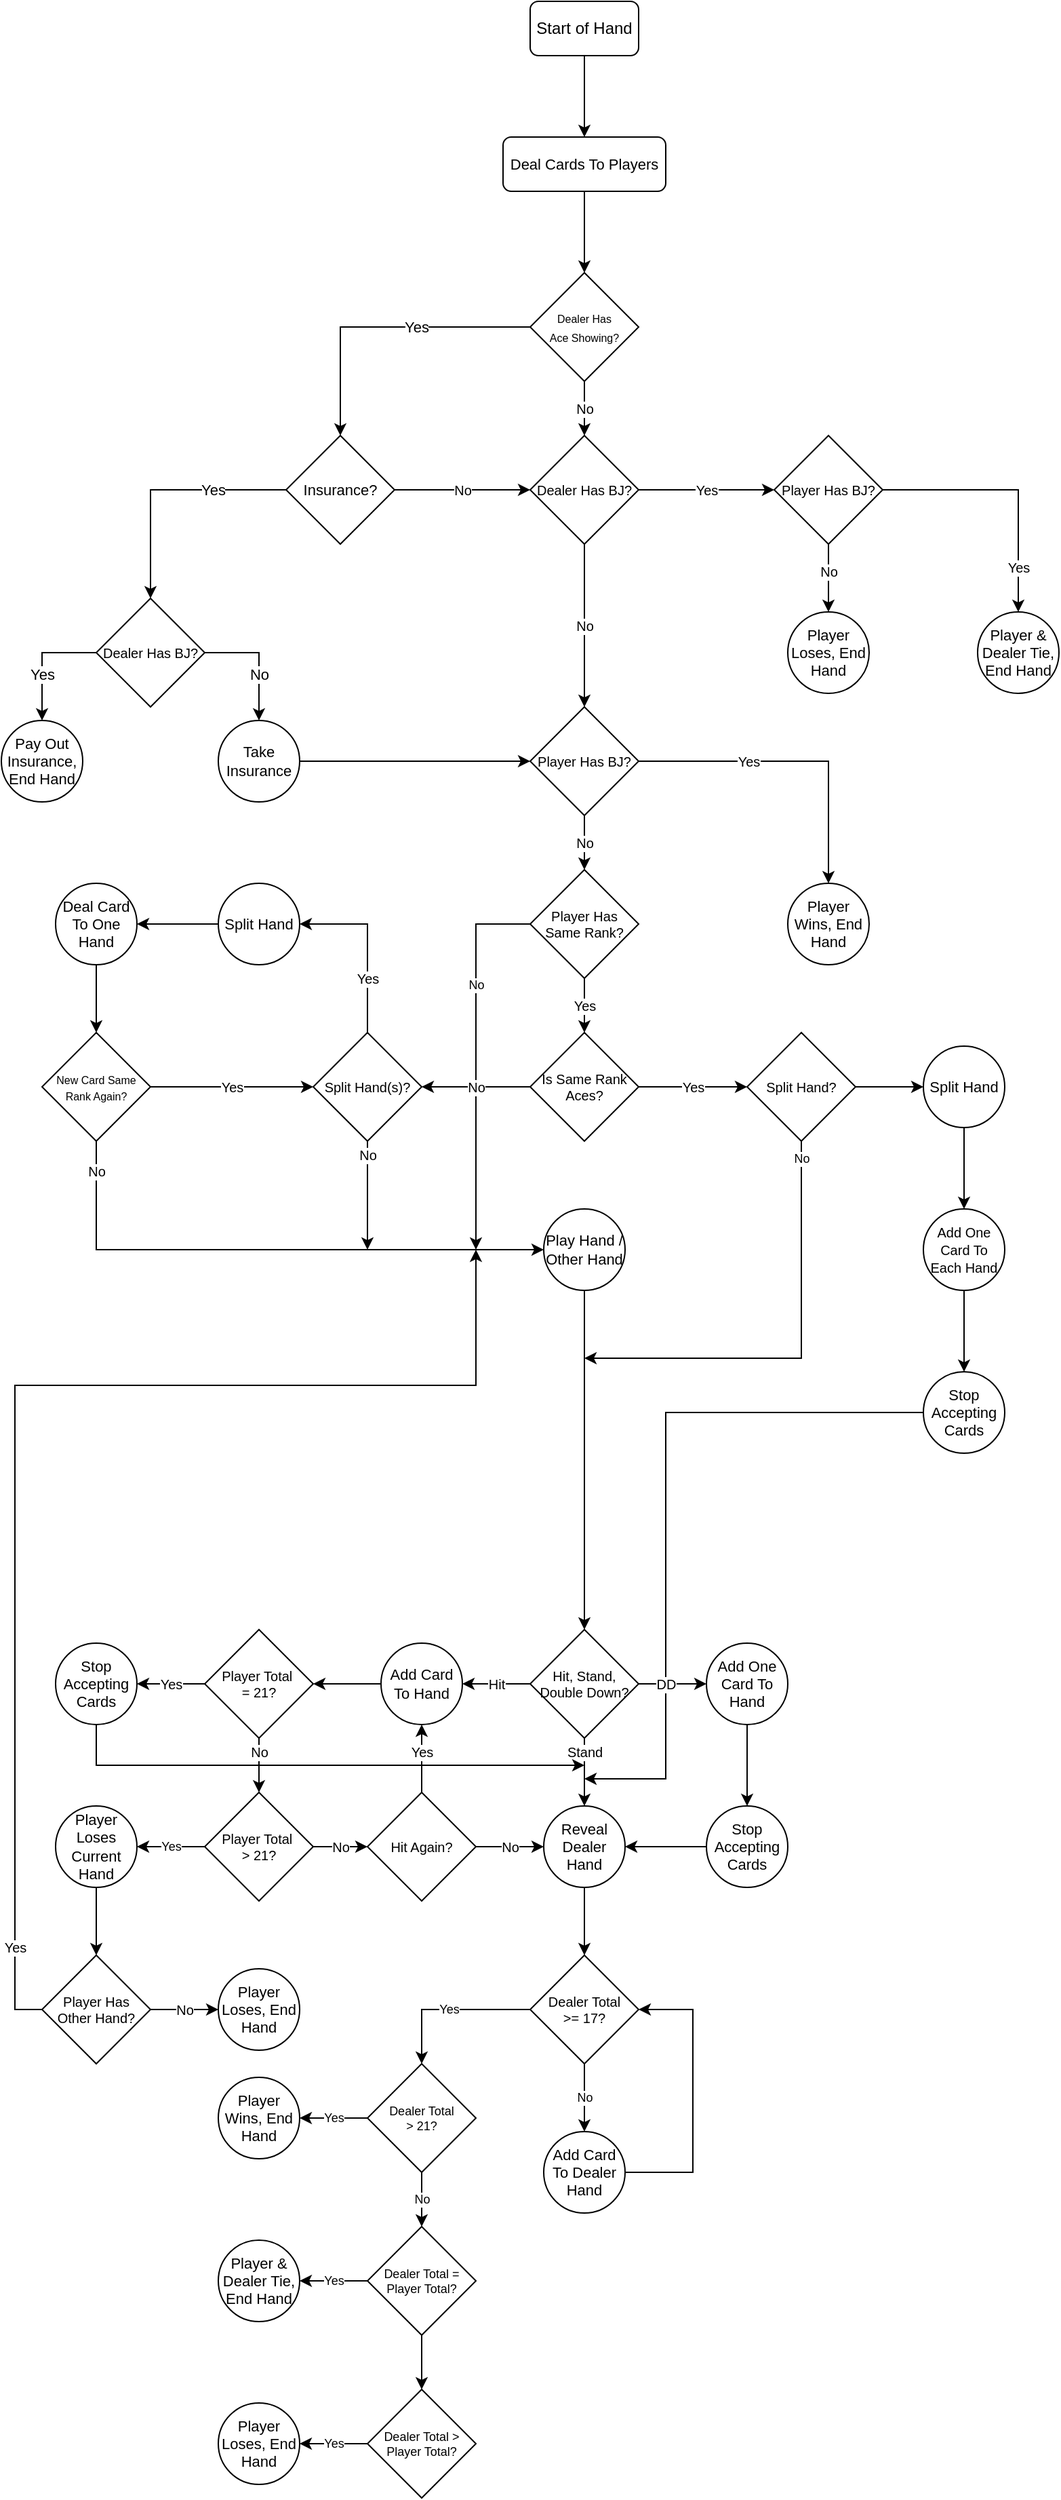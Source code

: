 <mxfile version="20.8.16" type="device" pages="2"><diagram id="C5RBs43oDa-KdzZeNtuy" name="Page-1"><mxGraphModel dx="1418" dy="820" grid="1" gridSize="10" guides="1" tooltips="1" connect="1" arrows="1" fold="1" page="1" pageScale="1" pageWidth="827" pageHeight="1169" background="#ffffff" math="0" shadow="0"><root><mxCell id="WIyWlLk6GJQsqaUBKTNV-0"/><mxCell id="WIyWlLk6GJQsqaUBKTNV-1" parent="WIyWlLk6GJQsqaUBKTNV-0"/><mxCell id="75KYOJ-ezpfNq3Z04r1s-0" style="edgeStyle=orthogonalEdgeStyle;rounded=0;orthogonalLoop=1;jettySize=auto;html=1;exitX=0.5;exitY=1;exitDx=0;exitDy=0;entryX=0.5;entryY=0;entryDx=0;entryDy=0;fontSize=9;" parent="WIyWlLk6GJQsqaUBKTNV-1" source="fXCsN8_xwyoktk_HoUlk-1" target="fXCsN8_xwyoktk_HoUlk-6" edge="1"><mxGeometry relative="1" as="geometry"/></mxCell><mxCell id="fXCsN8_xwyoktk_HoUlk-1" value="&lt;font style=&quot;font-size: 12px;&quot;&gt;Start of Hand&lt;/font&gt;" style="rounded=1;whiteSpace=wrap;html=1;fontSize=9;" parent="WIyWlLk6GJQsqaUBKTNV-1" vertex="1"><mxGeometry x="400" y="40" width="80" height="40" as="geometry"/></mxCell><mxCell id="fXCsN8_xwyoktk_HoUlk-114" style="edgeStyle=orthogonalEdgeStyle;rounded=0;orthogonalLoop=1;jettySize=auto;html=1;exitX=0.5;exitY=1;exitDx=0;exitDy=0;entryX=0.5;entryY=0;entryDx=0;entryDy=0;fontSize=10;" parent="WIyWlLk6GJQsqaUBKTNV-1" source="fXCsN8_xwyoktk_HoUlk-6" target="fXCsN8_xwyoktk_HoUlk-8" edge="1"><mxGeometry relative="1" as="geometry"/></mxCell><mxCell id="fXCsN8_xwyoktk_HoUlk-6" value="&lt;font style=&quot;font-size: 11px;&quot;&gt;Deal Cards To Players&lt;/font&gt;" style="rounded=1;whiteSpace=wrap;html=1;fontSize=12;" parent="WIyWlLk6GJQsqaUBKTNV-1" vertex="1"><mxGeometry x="380" y="140" width="120" height="40" as="geometry"/></mxCell><mxCell id="fXCsN8_xwyoktk_HoUlk-30" value="Yes" style="edgeStyle=orthogonalEdgeStyle;rounded=0;orthogonalLoop=1;jettySize=auto;html=1;exitX=0;exitY=0.5;exitDx=0;exitDy=0;fontSize=11;entryX=0.5;entryY=0;entryDx=0;entryDy=0;" parent="WIyWlLk6GJQsqaUBKTNV-1" source="fXCsN8_xwyoktk_HoUlk-8" target="fXCsN8_xwyoktk_HoUlk-32" edge="1"><mxGeometry x="-0.231" relative="1" as="geometry"><mxPoint x="240" y="390" as="targetPoint"/><Array as="points"><mxPoint x="330" y="280"/><mxPoint x="330" y="280"/></Array><mxPoint as="offset"/></mxGeometry></mxCell><mxCell id="fXCsN8_xwyoktk_HoUlk-120" value="No" style="edgeStyle=orthogonalEdgeStyle;rounded=0;orthogonalLoop=1;jettySize=auto;html=1;exitX=0.5;exitY=1;exitDx=0;exitDy=0;entryX=0.5;entryY=0;entryDx=0;entryDy=0;fontSize=10;" parent="WIyWlLk6GJQsqaUBKTNV-1" source="fXCsN8_xwyoktk_HoUlk-8" target="fXCsN8_xwyoktk_HoUlk-78" edge="1"><mxGeometry relative="1" as="geometry"><mxPoint as="offset"/></mxGeometry></mxCell><mxCell id="fXCsN8_xwyoktk_HoUlk-8" value="&lt;font style=&quot;font-size: 8px;&quot;&gt;Dealer Has &lt;br&gt;Ace Showing?&lt;/font&gt;" style="rhombus;whiteSpace=wrap;html=1;fontSize=11;" parent="WIyWlLk6GJQsqaUBKTNV-1" vertex="1"><mxGeometry x="400" y="240" width="80" height="80" as="geometry"/></mxCell><mxCell id="fXCsN8_xwyoktk_HoUlk-55" value="Yes" style="edgeStyle=orthogonalEdgeStyle;rounded=0;orthogonalLoop=1;jettySize=auto;html=1;exitX=0;exitY=0.5;exitDx=0;exitDy=0;fontSize=11;entryX=0.5;entryY=0;entryDx=0;entryDy=0;" parent="WIyWlLk6GJQsqaUBKTNV-1" source="fXCsN8_xwyoktk_HoUlk-32" target="fXCsN8_xwyoktk_HoUlk-57" edge="1"><mxGeometry x="-0.4" relative="1" as="geometry"><mxPoint x="210" y="510" as="targetPoint"/><Array as="points"><mxPoint x="120" y="400"/></Array><mxPoint as="offset"/></mxGeometry></mxCell><mxCell id="fXCsN8_xwyoktk_HoUlk-119" value="No" style="edgeStyle=orthogonalEdgeStyle;rounded=0;orthogonalLoop=1;jettySize=auto;html=1;exitX=1;exitY=0.5;exitDx=0;exitDy=0;entryX=0;entryY=0.5;entryDx=0;entryDy=0;fontSize=10;" parent="WIyWlLk6GJQsqaUBKTNV-1" source="fXCsN8_xwyoktk_HoUlk-32" target="fXCsN8_xwyoktk_HoUlk-78" edge="1"><mxGeometry relative="1" as="geometry"/></mxCell><mxCell id="fXCsN8_xwyoktk_HoUlk-32" value="Insurance?" style="rhombus;whiteSpace=wrap;html=1;fontSize=11;" parent="WIyWlLk6GJQsqaUBKTNV-1" vertex="1"><mxGeometry x="220" y="360" width="80" height="80" as="geometry"/></mxCell><mxCell id="fXCsN8_xwyoktk_HoUlk-59" value="Yes" style="edgeStyle=orthogonalEdgeStyle;rounded=0;orthogonalLoop=1;jettySize=auto;html=1;exitX=0;exitY=0.5;exitDx=0;exitDy=0;fontSize=11;entryX=0.5;entryY=0;entryDx=0;entryDy=0;" parent="WIyWlLk6GJQsqaUBKTNV-1" source="fXCsN8_xwyoktk_HoUlk-57" target="fXCsN8_xwyoktk_HoUlk-61" edge="1"><mxGeometry x="0.231" relative="1" as="geometry"><mxPoint x="40" y="640" as="targetPoint"/><mxPoint as="offset"/></mxGeometry></mxCell><mxCell id="fXCsN8_xwyoktk_HoUlk-60" value="No" style="edgeStyle=orthogonalEdgeStyle;rounded=0;orthogonalLoop=1;jettySize=auto;html=1;exitX=1;exitY=0.5;exitDx=0;exitDy=0;fontSize=11;entryX=0.5;entryY=0;entryDx=0;entryDy=0;" parent="WIyWlLk6GJQsqaUBKTNV-1" source="fXCsN8_xwyoktk_HoUlk-57" target="fXCsN8_xwyoktk_HoUlk-63" edge="1"><mxGeometry x="0.231" relative="1" as="geometry"><mxPoint x="200" y="640" as="targetPoint"/><mxPoint as="offset"/></mxGeometry></mxCell><mxCell id="fXCsN8_xwyoktk_HoUlk-57" value="&lt;font style=&quot;font-size: 10px;&quot;&gt;Dealer Has BJ?&lt;/font&gt;" style="rhombus;whiteSpace=wrap;html=1;fontSize=11;" parent="WIyWlLk6GJQsqaUBKTNV-1" vertex="1"><mxGeometry x="80" y="480" width="80" height="80" as="geometry"/></mxCell><mxCell id="fXCsN8_xwyoktk_HoUlk-61" value="Pay Out Insurance, End Hand" style="ellipse;whiteSpace=wrap;html=1;aspect=fixed;fontSize=11;" parent="WIyWlLk6GJQsqaUBKTNV-1" vertex="1"><mxGeometry x="10" y="570" width="60" height="60" as="geometry"/></mxCell><mxCell id="fXCsN8_xwyoktk_HoUlk-127" style="edgeStyle=orthogonalEdgeStyle;rounded=0;orthogonalLoop=1;jettySize=auto;html=1;exitX=1;exitY=0.5;exitDx=0;exitDy=0;entryX=0;entryY=0.5;entryDx=0;entryDy=0;fontSize=10;" parent="WIyWlLk6GJQsqaUBKTNV-1" source="fXCsN8_xwyoktk_HoUlk-63" target="fXCsN8_xwyoktk_HoUlk-79" edge="1"><mxGeometry relative="1" as="geometry"/></mxCell><mxCell id="fXCsN8_xwyoktk_HoUlk-63" value="Take Insurance" style="ellipse;whiteSpace=wrap;html=1;aspect=fixed;fontSize=11;" parent="WIyWlLk6GJQsqaUBKTNV-1" vertex="1"><mxGeometry x="170" y="570" width="60" height="60" as="geometry"/></mxCell><mxCell id="fXCsN8_xwyoktk_HoUlk-122" value="No" style="edgeStyle=orthogonalEdgeStyle;rounded=0;orthogonalLoop=1;jettySize=auto;html=1;exitX=0.5;exitY=1;exitDx=0;exitDy=0;entryX=0.5;entryY=0;entryDx=0;entryDy=0;fontSize=10;" parent="WIyWlLk6GJQsqaUBKTNV-1" source="fXCsN8_xwyoktk_HoUlk-78" target="fXCsN8_xwyoktk_HoUlk-79" edge="1"><mxGeometry relative="1" as="geometry"/></mxCell><mxCell id="fXCsN8_xwyoktk_HoUlk-124" value="Yes" style="edgeStyle=orthogonalEdgeStyle;rounded=0;orthogonalLoop=1;jettySize=auto;html=1;exitX=1;exitY=0.5;exitDx=0;exitDy=0;entryX=0;entryY=0.5;entryDx=0;entryDy=0;fontSize=10;" parent="WIyWlLk6GJQsqaUBKTNV-1" source="fXCsN8_xwyoktk_HoUlk-78" target="fXCsN8_xwyoktk_HoUlk-123" edge="1"><mxGeometry relative="1" as="geometry"/></mxCell><mxCell id="fXCsN8_xwyoktk_HoUlk-78" value="Dealer Has BJ?" style="rhombus;whiteSpace=wrap;html=1;fontSize=10;" parent="WIyWlLk6GJQsqaUBKTNV-1" vertex="1"><mxGeometry x="400" y="360" width="80" height="80" as="geometry"/></mxCell><mxCell id="fXCsN8_xwyoktk_HoUlk-131" value="Yes" style="edgeStyle=orthogonalEdgeStyle;rounded=0;orthogonalLoop=1;jettySize=auto;html=1;exitX=1;exitY=0.5;exitDx=0;exitDy=0;entryX=0.5;entryY=0;entryDx=0;entryDy=0;fontSize=10;" parent="WIyWlLk6GJQsqaUBKTNV-1" source="fXCsN8_xwyoktk_HoUlk-79" target="fXCsN8_xwyoktk_HoUlk-130" edge="1"><mxGeometry x="-0.3" relative="1" as="geometry"><mxPoint as="offset"/></mxGeometry></mxCell><mxCell id="fXCsN8_xwyoktk_HoUlk-133" value="No" style="edgeStyle=orthogonalEdgeStyle;rounded=0;orthogonalLoop=1;jettySize=auto;html=1;exitX=0.5;exitY=1;exitDx=0;exitDy=0;entryX=0.5;entryY=0;entryDx=0;entryDy=0;fontSize=10;" parent="WIyWlLk6GJQsqaUBKTNV-1" source="fXCsN8_xwyoktk_HoUlk-79" target="fXCsN8_xwyoktk_HoUlk-132" edge="1"><mxGeometry relative="1" as="geometry"/></mxCell><mxCell id="fXCsN8_xwyoktk_HoUlk-79" value="Player Has BJ?" style="rhombus;whiteSpace=wrap;html=1;fontSize=10;" parent="WIyWlLk6GJQsqaUBKTNV-1" vertex="1"><mxGeometry x="400" y="560" width="80" height="80" as="geometry"/></mxCell><mxCell id="fXCsN8_xwyoktk_HoUlk-105" value="Player &amp;amp; Dealer Tie, End Hand" style="ellipse;whiteSpace=wrap;html=1;aspect=fixed;fontSize=11;" parent="WIyWlLk6GJQsqaUBKTNV-1" vertex="1"><mxGeometry x="730" y="490" width="60" height="60" as="geometry"/></mxCell><mxCell id="fXCsN8_xwyoktk_HoUlk-107" value="Player Loses, End Hand" style="ellipse;whiteSpace=wrap;html=1;aspect=fixed;fontSize=11;" parent="WIyWlLk6GJQsqaUBKTNV-1" vertex="1"><mxGeometry x="590" y="490" width="60" height="60" as="geometry"/></mxCell><mxCell id="fXCsN8_xwyoktk_HoUlk-125" value="No" style="edgeStyle=orthogonalEdgeStyle;rounded=0;orthogonalLoop=1;jettySize=auto;html=1;exitX=0.5;exitY=1;exitDx=0;exitDy=0;entryX=0.5;entryY=0;entryDx=0;entryDy=0;fontSize=10;" parent="WIyWlLk6GJQsqaUBKTNV-1" source="fXCsN8_xwyoktk_HoUlk-123" target="fXCsN8_xwyoktk_HoUlk-107" edge="1"><mxGeometry x="-0.2" relative="1" as="geometry"><mxPoint as="offset"/></mxGeometry></mxCell><mxCell id="fXCsN8_xwyoktk_HoUlk-126" value="Yes" style="edgeStyle=orthogonalEdgeStyle;rounded=0;orthogonalLoop=1;jettySize=auto;html=1;exitX=1;exitY=0.5;exitDx=0;exitDy=0;entryX=0.5;entryY=0;entryDx=0;entryDy=0;fontSize=10;" parent="WIyWlLk6GJQsqaUBKTNV-1" source="fXCsN8_xwyoktk_HoUlk-123" target="fXCsN8_xwyoktk_HoUlk-105" edge="1"><mxGeometry x="0.647" relative="1" as="geometry"><mxPoint as="offset"/></mxGeometry></mxCell><mxCell id="fXCsN8_xwyoktk_HoUlk-123" value="Player Has BJ?" style="rhombus;whiteSpace=wrap;html=1;fontSize=10;" parent="WIyWlLk6GJQsqaUBKTNV-1" vertex="1"><mxGeometry x="580" y="360" width="80" height="80" as="geometry"/></mxCell><mxCell id="fXCsN8_xwyoktk_HoUlk-130" value="Player Wins, End Hand" style="ellipse;whiteSpace=wrap;html=1;aspect=fixed;fontSize=11;" parent="WIyWlLk6GJQsqaUBKTNV-1" vertex="1"><mxGeometry x="590" y="690" width="60" height="60" as="geometry"/></mxCell><mxCell id="fXCsN8_xwyoktk_HoUlk-135" value="Yes" style="edgeStyle=orthogonalEdgeStyle;rounded=0;orthogonalLoop=1;jettySize=auto;html=1;exitX=0.5;exitY=1;exitDx=0;exitDy=0;fontSize=10;entryX=0.5;entryY=0;entryDx=0;entryDy=0;" parent="WIyWlLk6GJQsqaUBKTNV-1" source="fXCsN8_xwyoktk_HoUlk-132" target="GzSBET6A4UaFp7BOiXIY-21" edge="1"><mxGeometry relative="1" as="geometry"><mxPoint x="370" y="760" as="targetPoint"/></mxGeometry></mxCell><mxCell id="75KYOJ-ezpfNq3Z04r1s-2" value="No" style="edgeStyle=orthogonalEdgeStyle;rounded=0;orthogonalLoop=1;jettySize=auto;html=1;exitX=0;exitY=0.5;exitDx=0;exitDy=0;fontSize=9;" parent="WIyWlLk6GJQsqaUBKTNV-1" source="fXCsN8_xwyoktk_HoUlk-132" edge="1"><mxGeometry x="-0.394" relative="1" as="geometry"><Array as="points"><mxPoint x="360" y="720"/><mxPoint x="360" y="960"/></Array><mxPoint as="offset"/><mxPoint x="360" y="960" as="targetPoint"/></mxGeometry></mxCell><mxCell id="fXCsN8_xwyoktk_HoUlk-132" value="Player Has &lt;br&gt;Same Rank?" style="rhombus;whiteSpace=wrap;html=1;fontSize=10;" parent="WIyWlLk6GJQsqaUBKTNV-1" vertex="1"><mxGeometry x="400" y="680" width="80" height="80" as="geometry"/></mxCell><mxCell id="GzSBET6A4UaFp7BOiXIY-34" value="No" style="edgeStyle=orthogonalEdgeStyle;rounded=0;orthogonalLoop=1;jettySize=auto;html=1;exitX=0;exitY=0.5;exitDx=0;exitDy=0;entryX=1;entryY=0.5;entryDx=0;entryDy=0;fontSize=10;" parent="WIyWlLk6GJQsqaUBKTNV-1" source="GzSBET6A4UaFp7BOiXIY-21" target="GzSBET6A4UaFp7BOiXIY-28" edge="1"><mxGeometry relative="1" as="geometry"><mxPoint as="offset"/></mxGeometry></mxCell><mxCell id="GzSBET6A4UaFp7BOiXIY-36" value="Yes" style="edgeStyle=orthogonalEdgeStyle;rounded=0;orthogonalLoop=1;jettySize=auto;html=1;exitX=1;exitY=0.5;exitDx=0;exitDy=0;entryX=0;entryY=0.5;entryDx=0;entryDy=0;fontSize=10;" parent="WIyWlLk6GJQsqaUBKTNV-1" source="GzSBET6A4UaFp7BOiXIY-21" target="GzSBET6A4UaFp7BOiXIY-35" edge="1"><mxGeometry relative="1" as="geometry"/></mxCell><mxCell id="GzSBET6A4UaFp7BOiXIY-21" value="Is Same Rank Aces?" style="rhombus;whiteSpace=wrap;html=1;fontSize=10;" parent="WIyWlLk6GJQsqaUBKTNV-1" vertex="1"><mxGeometry x="400" y="800" width="80" height="80" as="geometry"/></mxCell><mxCell id="GzSBET6A4UaFp7BOiXIY-39" value="No" style="edgeStyle=orthogonalEdgeStyle;rounded=0;orthogonalLoop=1;jettySize=auto;html=1;exitX=0.5;exitY=1;exitDx=0;exitDy=0;fontSize=10;" parent="WIyWlLk6GJQsqaUBKTNV-1" source="GzSBET6A4UaFp7BOiXIY-28" edge="1"><mxGeometry x="-0.765" relative="1" as="geometry"><mxPoint as="offset"/><mxPoint x="280" y="960" as="targetPoint"/></mxGeometry></mxCell><mxCell id="GzSBET6A4UaFp7BOiXIY-46" value="Yes" style="edgeStyle=orthogonalEdgeStyle;rounded=0;orthogonalLoop=1;jettySize=auto;html=1;exitX=0.5;exitY=0;exitDx=0;exitDy=0;entryX=1;entryY=0.5;entryDx=0;entryDy=0;fontSize=10;" parent="WIyWlLk6GJQsqaUBKTNV-1" source="GzSBET6A4UaFp7BOiXIY-28" target="GzSBET6A4UaFp7BOiXIY-41" edge="1"><mxGeometry x="-0.385" relative="1" as="geometry"><mxPoint as="offset"/></mxGeometry></mxCell><mxCell id="GzSBET6A4UaFp7BOiXIY-28" value="Split Hand(s)?" style="rhombus;whiteSpace=wrap;html=1;fontSize=10;" parent="WIyWlLk6GJQsqaUBKTNV-1" vertex="1"><mxGeometry x="240" y="800" width="80" height="80" as="geometry"/></mxCell><mxCell id="GzSBET6A4UaFp7BOiXIY-54" style="edgeStyle=orthogonalEdgeStyle;rounded=0;orthogonalLoop=1;jettySize=auto;html=1;exitX=1;exitY=0.5;exitDx=0;exitDy=0;entryX=0;entryY=0.5;entryDx=0;entryDy=0;fontSize=9;" parent="WIyWlLk6GJQsqaUBKTNV-1" source="GzSBET6A4UaFp7BOiXIY-35" target="GzSBET6A4UaFp7BOiXIY-53" edge="1"><mxGeometry relative="1" as="geometry"/></mxCell><mxCell id="sR3J7sLVdBCKaITCL3fZ-149" value="No" style="edgeStyle=orthogonalEdgeStyle;rounded=0;orthogonalLoop=1;jettySize=auto;html=1;exitX=0.5;exitY=1;exitDx=0;exitDy=0;fontSize=9;" parent="WIyWlLk6GJQsqaUBKTNV-1" source="GzSBET6A4UaFp7BOiXIY-35" edge="1"><mxGeometry x="-0.923" relative="1" as="geometry"><mxPoint x="440" y="1040" as="targetPoint"/><Array as="points"><mxPoint x="600" y="1040"/><mxPoint x="440" y="1040"/></Array><mxPoint as="offset"/></mxGeometry></mxCell><mxCell id="GzSBET6A4UaFp7BOiXIY-35" value="Split Hand?" style="rhombus;whiteSpace=wrap;html=1;fontSize=10;" parent="WIyWlLk6GJQsqaUBKTNV-1" vertex="1"><mxGeometry x="560" y="800" width="80" height="80" as="geometry"/></mxCell><mxCell id="SRSxQWOXq0fhE-2NhYGT-0" style="edgeStyle=orthogonalEdgeStyle;rounded=0;orthogonalLoop=1;jettySize=auto;html=1;exitX=0.5;exitY=1;exitDx=0;exitDy=0;entryX=0.5;entryY=0;entryDx=0;entryDy=0;fontSize=9;" parent="WIyWlLk6GJQsqaUBKTNV-1" source="GzSBET6A4UaFp7BOiXIY-38" target="sR3J7sLVdBCKaITCL3fZ-101" edge="1"><mxGeometry relative="1" as="geometry"><mxPoint x="440" y="1040" as="targetPoint"/></mxGeometry></mxCell><mxCell id="GzSBET6A4UaFp7BOiXIY-38" value="Play Hand / Other Hand" style="ellipse;whiteSpace=wrap;html=1;aspect=fixed;fontSize=11;" parent="WIyWlLk6GJQsqaUBKTNV-1" vertex="1"><mxGeometry x="410" y="930" width="60" height="60" as="geometry"/></mxCell><mxCell id="GzSBET6A4UaFp7BOiXIY-48" style="edgeStyle=orthogonalEdgeStyle;rounded=0;orthogonalLoop=1;jettySize=auto;html=1;exitX=0;exitY=0.5;exitDx=0;exitDy=0;entryX=1;entryY=0.5;entryDx=0;entryDy=0;fontSize=10;" parent="WIyWlLk6GJQsqaUBKTNV-1" source="GzSBET6A4UaFp7BOiXIY-41" target="GzSBET6A4UaFp7BOiXIY-47" edge="1"><mxGeometry relative="1" as="geometry"/></mxCell><mxCell id="GzSBET6A4UaFp7BOiXIY-41" value="Split Hand" style="ellipse;whiteSpace=wrap;html=1;aspect=fixed;fontSize=11;" parent="WIyWlLk6GJQsqaUBKTNV-1" vertex="1"><mxGeometry x="170" y="690" width="60" height="60" as="geometry"/></mxCell><mxCell id="GzSBET6A4UaFp7BOiXIY-50" style="edgeStyle=orthogonalEdgeStyle;rounded=0;orthogonalLoop=1;jettySize=auto;html=1;exitX=0.5;exitY=1;exitDx=0;exitDy=0;entryX=0.5;entryY=0;entryDx=0;entryDy=0;fontSize=8;" parent="WIyWlLk6GJQsqaUBKTNV-1" source="GzSBET6A4UaFp7BOiXIY-47" target="GzSBET6A4UaFp7BOiXIY-49" edge="1"><mxGeometry relative="1" as="geometry"/></mxCell><mxCell id="GzSBET6A4UaFp7BOiXIY-47" value="Deal Card To One Hand" style="ellipse;whiteSpace=wrap;html=1;aspect=fixed;fontSize=11;" parent="WIyWlLk6GJQsqaUBKTNV-1" vertex="1"><mxGeometry x="50" y="690" width="60" height="60" as="geometry"/></mxCell><mxCell id="GzSBET6A4UaFp7BOiXIY-51" value="&lt;font size=&quot;1&quot;&gt;Yes&lt;/font&gt;" style="edgeStyle=orthogonalEdgeStyle;rounded=0;orthogonalLoop=1;jettySize=auto;html=1;exitX=1;exitY=0.5;exitDx=0;exitDy=0;entryX=0;entryY=0.5;entryDx=0;entryDy=0;fontSize=8;" parent="WIyWlLk6GJQsqaUBKTNV-1" source="GzSBET6A4UaFp7BOiXIY-49" target="GzSBET6A4UaFp7BOiXIY-28" edge="1"><mxGeometry relative="1" as="geometry"/></mxCell><mxCell id="GzSBET6A4UaFp7BOiXIY-52" value="&lt;font size=&quot;1&quot;&gt;No&lt;/font&gt;" style="edgeStyle=orthogonalEdgeStyle;rounded=0;orthogonalLoop=1;jettySize=auto;html=1;exitX=0.5;exitY=1;exitDx=0;exitDy=0;entryX=0;entryY=0.5;entryDx=0;entryDy=0;fontSize=8;" parent="WIyWlLk6GJQsqaUBKTNV-1" source="GzSBET6A4UaFp7BOiXIY-49" target="GzSBET6A4UaFp7BOiXIY-38" edge="1"><mxGeometry x="-0.892" relative="1" as="geometry"><mxPoint as="offset"/></mxGeometry></mxCell><mxCell id="GzSBET6A4UaFp7BOiXIY-49" value="&lt;font style=&quot;font-size: 8px;&quot;&gt;New Card Same Rank Again?&lt;/font&gt;" style="rhombus;whiteSpace=wrap;html=1;fontSize=10;" parent="WIyWlLk6GJQsqaUBKTNV-1" vertex="1"><mxGeometry x="40" y="800" width="80" height="80" as="geometry"/></mxCell><mxCell id="GzSBET6A4UaFp7BOiXIY-56" style="edgeStyle=orthogonalEdgeStyle;rounded=0;orthogonalLoop=1;jettySize=auto;html=1;exitX=0.5;exitY=1;exitDx=0;exitDy=0;entryX=0.5;entryY=0;entryDx=0;entryDy=0;fontSize=10;" parent="WIyWlLk6GJQsqaUBKTNV-1" source="GzSBET6A4UaFp7BOiXIY-53" target="GzSBET6A4UaFp7BOiXIY-55" edge="1"><mxGeometry relative="1" as="geometry"/></mxCell><mxCell id="GzSBET6A4UaFp7BOiXIY-53" value="Split Hand" style="ellipse;whiteSpace=wrap;html=1;aspect=fixed;fontSize=11;" parent="WIyWlLk6GJQsqaUBKTNV-1" vertex="1"><mxGeometry x="690" y="810" width="60" height="60" as="geometry"/></mxCell><mxCell id="9hbcdLKm9tPaTnNlDsCQ-4" style="edgeStyle=orthogonalEdgeStyle;rounded=0;orthogonalLoop=1;jettySize=auto;html=1;exitX=0.5;exitY=1;exitDx=0;exitDy=0;entryX=0.5;entryY=0;entryDx=0;entryDy=0;fontSize=9;" parent="WIyWlLk6GJQsqaUBKTNV-1" source="GzSBET6A4UaFp7BOiXIY-55" target="9hbcdLKm9tPaTnNlDsCQ-3" edge="1"><mxGeometry relative="1" as="geometry"/></mxCell><mxCell id="GzSBET6A4UaFp7BOiXIY-55" value="&lt;font style=&quot;font-size: 10px;&quot;&gt;Add One Card To Each Hand&lt;/font&gt;" style="ellipse;whiteSpace=wrap;html=1;aspect=fixed;fontSize=11;" parent="WIyWlLk6GJQsqaUBKTNV-1" vertex="1"><mxGeometry x="690" y="930" width="60" height="60" as="geometry"/></mxCell><mxCell id="sR3J7sLVdBCKaITCL3fZ-151" style="edgeStyle=orthogonalEdgeStyle;rounded=0;orthogonalLoop=1;jettySize=auto;html=1;exitX=0;exitY=0.5;exitDx=0;exitDy=0;fontSize=9;" parent="WIyWlLk6GJQsqaUBKTNV-1" source="9hbcdLKm9tPaTnNlDsCQ-3" edge="1"><mxGeometry relative="1" as="geometry"><Array as="points"><mxPoint x="500" y="1080"/><mxPoint x="500" y="1350"/><mxPoint x="440" y="1350"/></Array><mxPoint x="440" y="1350" as="targetPoint"/></mxGeometry></mxCell><mxCell id="9hbcdLKm9tPaTnNlDsCQ-3" value="Stop Accepting Cards" style="ellipse;whiteSpace=wrap;html=1;aspect=fixed;fontSize=11;" parent="WIyWlLk6GJQsqaUBKTNV-1" vertex="1"><mxGeometry x="690" y="1050" width="60" height="60" as="geometry"/></mxCell><mxCell id="sR3J7sLVdBCKaITCL3fZ-98" value="DD" style="edgeStyle=orthogonalEdgeStyle;rounded=0;orthogonalLoop=1;jettySize=auto;html=1;exitX=1;exitY=0.5;exitDx=0;exitDy=0;entryX=0;entryY=0.5;entryDx=0;entryDy=0;fontSize=10;" parent="WIyWlLk6GJQsqaUBKTNV-1" source="sR3J7sLVdBCKaITCL3fZ-101" target="sR3J7sLVdBCKaITCL3fZ-103" edge="1"><mxGeometry x="-0.2" relative="1" as="geometry"><mxPoint as="offset"/></mxGeometry></mxCell><mxCell id="sR3J7sLVdBCKaITCL3fZ-99" value="Hit" style="edgeStyle=orthogonalEdgeStyle;rounded=0;orthogonalLoop=1;jettySize=auto;html=1;exitX=0;exitY=0.5;exitDx=0;exitDy=0;entryX=1;entryY=0.5;entryDx=0;entryDy=0;fontSize=10;" parent="WIyWlLk6GJQsqaUBKTNV-1" source="sR3J7sLVdBCKaITCL3fZ-101" target="sR3J7sLVdBCKaITCL3fZ-105" edge="1"><mxGeometry relative="1" as="geometry"/></mxCell><mxCell id="sR3J7sLVdBCKaITCL3fZ-100" value="Stand" style="edgeStyle=orthogonalEdgeStyle;rounded=0;orthogonalLoop=1;jettySize=auto;html=1;exitX=0.5;exitY=1;exitDx=0;exitDy=0;entryX=0.5;entryY=0;entryDx=0;entryDy=0;fontSize=10;" parent="WIyWlLk6GJQsqaUBKTNV-1" source="sR3J7sLVdBCKaITCL3fZ-101" target="sR3J7sLVdBCKaITCL3fZ-118" edge="1"><mxGeometry x="-0.6" relative="1" as="geometry"><mxPoint as="offset"/></mxGeometry></mxCell><mxCell id="sR3J7sLVdBCKaITCL3fZ-101" value="Hit, Stand, Double Down?" style="rhombus;whiteSpace=wrap;html=1;fontSize=10;" parent="WIyWlLk6GJQsqaUBKTNV-1" vertex="1"><mxGeometry x="400" y="1240" width="80" height="80" as="geometry"/></mxCell><mxCell id="sR3J7sLVdBCKaITCL3fZ-174" style="edgeStyle=orthogonalEdgeStyle;rounded=0;orthogonalLoop=1;jettySize=auto;html=1;exitX=0.5;exitY=1;exitDx=0;exitDy=0;entryX=0.5;entryY=0;entryDx=0;entryDy=0;fontSize=9;" parent="WIyWlLk6GJQsqaUBKTNV-1" source="sR3J7sLVdBCKaITCL3fZ-103" target="sR3J7sLVdBCKaITCL3fZ-122" edge="1"><mxGeometry relative="1" as="geometry"/></mxCell><mxCell id="sR3J7sLVdBCKaITCL3fZ-103" value="Add One Card To Hand" style="ellipse;whiteSpace=wrap;html=1;aspect=fixed;fontSize=11;" parent="WIyWlLk6GJQsqaUBKTNV-1" vertex="1"><mxGeometry x="530" y="1250" width="60" height="60" as="geometry"/></mxCell><mxCell id="sR3J7sLVdBCKaITCL3fZ-104" style="edgeStyle=orthogonalEdgeStyle;rounded=0;orthogonalLoop=1;jettySize=auto;html=1;exitX=0;exitY=0.5;exitDx=0;exitDy=0;entryX=1;entryY=0.5;entryDx=0;entryDy=0;fontSize=10;" parent="WIyWlLk6GJQsqaUBKTNV-1" source="sR3J7sLVdBCKaITCL3fZ-105" target="sR3J7sLVdBCKaITCL3fZ-108" edge="1"><mxGeometry relative="1" as="geometry"/></mxCell><mxCell id="sR3J7sLVdBCKaITCL3fZ-105" value="Add Card To Hand" style="ellipse;whiteSpace=wrap;html=1;aspect=fixed;fontSize=11;" parent="WIyWlLk6GJQsqaUBKTNV-1" vertex="1"><mxGeometry x="290" y="1250" width="60" height="60" as="geometry"/></mxCell><mxCell id="sR3J7sLVdBCKaITCL3fZ-106" value="Yes" style="edgeStyle=orthogonalEdgeStyle;rounded=0;orthogonalLoop=1;jettySize=auto;html=1;exitX=0;exitY=0.5;exitDx=0;exitDy=0;entryX=1;entryY=0.5;entryDx=0;entryDy=0;fontSize=10;" parent="WIyWlLk6GJQsqaUBKTNV-1" source="sR3J7sLVdBCKaITCL3fZ-108" target="sR3J7sLVdBCKaITCL3fZ-112" edge="1"><mxGeometry relative="1" as="geometry"/></mxCell><mxCell id="sR3J7sLVdBCKaITCL3fZ-107" value="No" style="edgeStyle=orthogonalEdgeStyle;rounded=0;orthogonalLoop=1;jettySize=auto;html=1;exitX=0.5;exitY=1;exitDx=0;exitDy=0;entryX=0.5;entryY=0;entryDx=0;entryDy=0;fontSize=10;" parent="WIyWlLk6GJQsqaUBKTNV-1" source="sR3J7sLVdBCKaITCL3fZ-108" target="sR3J7sLVdBCKaITCL3fZ-111" edge="1"><mxGeometry x="-0.5" relative="1" as="geometry"><mxPoint as="offset"/></mxGeometry></mxCell><mxCell id="sR3J7sLVdBCKaITCL3fZ-108" value="Player Total&amp;nbsp;&lt;br&gt;= 21?" style="rhombus;whiteSpace=wrap;html=1;fontSize=10;" parent="WIyWlLk6GJQsqaUBKTNV-1" vertex="1"><mxGeometry x="160" y="1240" width="80" height="80" as="geometry"/></mxCell><mxCell id="sR3J7sLVdBCKaITCL3fZ-110" value="No" style="edgeStyle=orthogonalEdgeStyle;rounded=0;orthogonalLoop=1;jettySize=auto;html=1;exitX=1;exitY=0.5;exitDx=0;exitDy=0;entryX=0;entryY=0.5;entryDx=0;entryDy=0;fontSize=10;" parent="WIyWlLk6GJQsqaUBKTNV-1" source="sR3J7sLVdBCKaITCL3fZ-111" target="sR3J7sLVdBCKaITCL3fZ-116" edge="1"><mxGeometry relative="1" as="geometry"/></mxCell><mxCell id="sR3J7sLVdBCKaITCL3fZ-184" value="Yes" style="edgeStyle=orthogonalEdgeStyle;rounded=0;orthogonalLoop=1;jettySize=auto;html=1;exitX=0;exitY=0.5;exitDx=0;exitDy=0;entryX=1;entryY=0.5;entryDx=0;entryDy=0;fontSize=9;" parent="WIyWlLk6GJQsqaUBKTNV-1" source="sR3J7sLVdBCKaITCL3fZ-111" target="sR3J7sLVdBCKaITCL3fZ-183" edge="1"><mxGeometry relative="1" as="geometry"/></mxCell><mxCell id="sR3J7sLVdBCKaITCL3fZ-111" value="Player Total&amp;nbsp;&lt;br&gt;&amp;gt; 21?" style="rhombus;whiteSpace=wrap;html=1;fontSize=10;" parent="WIyWlLk6GJQsqaUBKTNV-1" vertex="1"><mxGeometry x="160" y="1360" width="80" height="80" as="geometry"/></mxCell><mxCell id="sR3J7sLVdBCKaITCL3fZ-176" style="edgeStyle=orthogonalEdgeStyle;rounded=0;orthogonalLoop=1;jettySize=auto;html=1;exitX=0.5;exitY=1;exitDx=0;exitDy=0;fontSize=9;" parent="WIyWlLk6GJQsqaUBKTNV-1" source="sR3J7sLVdBCKaITCL3fZ-112" edge="1"><mxGeometry relative="1" as="geometry"><Array as="points"><mxPoint x="80" y="1340"/><mxPoint x="440" y="1340"/></Array><mxPoint x="440" y="1340" as="targetPoint"/></mxGeometry></mxCell><mxCell id="sR3J7sLVdBCKaITCL3fZ-112" value="Stop Accepting Cards" style="ellipse;whiteSpace=wrap;html=1;aspect=fixed;fontSize=11;" parent="WIyWlLk6GJQsqaUBKTNV-1" vertex="1"><mxGeometry x="50" y="1250" width="60" height="60" as="geometry"/></mxCell><mxCell id="sR3J7sLVdBCKaITCL3fZ-114" value="Yes" style="edgeStyle=orthogonalEdgeStyle;rounded=0;orthogonalLoop=1;jettySize=auto;html=1;exitX=0.5;exitY=0;exitDx=0;exitDy=0;entryX=0.5;entryY=1;entryDx=0;entryDy=0;fontSize=10;" parent="WIyWlLk6GJQsqaUBKTNV-1" source="sR3J7sLVdBCKaITCL3fZ-116" target="sR3J7sLVdBCKaITCL3fZ-105" edge="1"><mxGeometry x="0.2" relative="1" as="geometry"><mxPoint as="offset"/></mxGeometry></mxCell><mxCell id="sR3J7sLVdBCKaITCL3fZ-115" value="No" style="edgeStyle=orthogonalEdgeStyle;rounded=0;orthogonalLoop=1;jettySize=auto;html=1;exitX=1;exitY=0.5;exitDx=0;exitDy=0;entryX=0;entryY=0.5;entryDx=0;entryDy=0;fontSize=10;" parent="WIyWlLk6GJQsqaUBKTNV-1" source="sR3J7sLVdBCKaITCL3fZ-116" target="sR3J7sLVdBCKaITCL3fZ-118" edge="1"><mxGeometry relative="1" as="geometry"/></mxCell><mxCell id="sR3J7sLVdBCKaITCL3fZ-116" value="Hit Again?" style="rhombus;whiteSpace=wrap;html=1;fontSize=10;" parent="WIyWlLk6GJQsqaUBKTNV-1" vertex="1"><mxGeometry x="280" y="1360" width="80" height="80" as="geometry"/></mxCell><mxCell id="sR3J7sLVdBCKaITCL3fZ-117" style="edgeStyle=orthogonalEdgeStyle;rounded=0;orthogonalLoop=1;jettySize=auto;html=1;exitX=0.5;exitY=1;exitDx=0;exitDy=0;entryX=0.5;entryY=0;entryDx=0;entryDy=0;fontSize=9;" parent="WIyWlLk6GJQsqaUBKTNV-1" source="sR3J7sLVdBCKaITCL3fZ-118" target="sR3J7sLVdBCKaITCL3fZ-131" edge="1"><mxGeometry relative="1" as="geometry"/></mxCell><mxCell id="sR3J7sLVdBCKaITCL3fZ-118" value="Reveal Dealer Hand" style="ellipse;whiteSpace=wrap;html=1;aspect=fixed;fontSize=11;" parent="WIyWlLk6GJQsqaUBKTNV-1" vertex="1"><mxGeometry x="410" y="1370" width="60" height="60" as="geometry"/></mxCell><mxCell id="sR3J7sLVdBCKaITCL3fZ-175" style="edgeStyle=orthogonalEdgeStyle;rounded=0;orthogonalLoop=1;jettySize=auto;html=1;exitX=0;exitY=0.5;exitDx=0;exitDy=0;entryX=1;entryY=0.5;entryDx=0;entryDy=0;fontSize=9;" parent="WIyWlLk6GJQsqaUBKTNV-1" source="sR3J7sLVdBCKaITCL3fZ-122" target="sR3J7sLVdBCKaITCL3fZ-118" edge="1"><mxGeometry relative="1" as="geometry"/></mxCell><mxCell id="sR3J7sLVdBCKaITCL3fZ-122" value="Stop Accepting Cards" style="ellipse;whiteSpace=wrap;html=1;aspect=fixed;fontSize=11;" parent="WIyWlLk6GJQsqaUBKTNV-1" vertex="1"><mxGeometry x="530" y="1370" width="60" height="60" as="geometry"/></mxCell><mxCell id="sR3J7sLVdBCKaITCL3fZ-129" value="Yes" style="edgeStyle=orthogonalEdgeStyle;rounded=0;orthogonalLoop=1;jettySize=auto;html=1;exitX=0;exitY=0.5;exitDx=0;exitDy=0;entryX=0.5;entryY=0;entryDx=0;entryDy=0;fontSize=9;" parent="WIyWlLk6GJQsqaUBKTNV-1" source="sR3J7sLVdBCKaITCL3fZ-131" target="sR3J7sLVdBCKaITCL3fZ-134" edge="1"><mxGeometry relative="1" as="geometry"/></mxCell><mxCell id="sR3J7sLVdBCKaITCL3fZ-130" value="No" style="edgeStyle=orthogonalEdgeStyle;rounded=0;orthogonalLoop=1;jettySize=auto;html=1;exitX=0.5;exitY=1;exitDx=0;exitDy=0;entryX=0.5;entryY=0;entryDx=0;entryDy=0;fontSize=9;" parent="WIyWlLk6GJQsqaUBKTNV-1" source="sR3J7sLVdBCKaITCL3fZ-131" target="sR3J7sLVdBCKaITCL3fZ-142" edge="1"><mxGeometry relative="1" as="geometry"/></mxCell><mxCell id="sR3J7sLVdBCKaITCL3fZ-131" value="Dealer Total &lt;br&gt;&amp;gt;= 17?" style="rhombus;whiteSpace=wrap;html=1;fontSize=10;" parent="WIyWlLk6GJQsqaUBKTNV-1" vertex="1"><mxGeometry x="400" y="1480" width="80" height="80" as="geometry"/></mxCell><mxCell id="sR3J7sLVdBCKaITCL3fZ-159" value="Yes" style="edgeStyle=orthogonalEdgeStyle;rounded=0;orthogonalLoop=1;jettySize=auto;html=1;exitX=0;exitY=0.5;exitDx=0;exitDy=0;entryX=1;entryY=0.5;entryDx=0;entryDy=0;fontSize=9;" parent="WIyWlLk6GJQsqaUBKTNV-1" source="sR3J7sLVdBCKaITCL3fZ-134" target="sR3J7sLVdBCKaITCL3fZ-194" edge="1"><mxGeometry relative="1" as="geometry"><mxPoint x="230" y="1600" as="targetPoint"/></mxGeometry></mxCell><mxCell id="sR3J7sLVdBCKaITCL3fZ-161" value="No" style="edgeStyle=orthogonalEdgeStyle;rounded=0;orthogonalLoop=1;jettySize=auto;html=1;exitX=0.5;exitY=1;exitDx=0;exitDy=0;entryX=0.5;entryY=0;entryDx=0;entryDy=0;fontSize=9;" parent="WIyWlLk6GJQsqaUBKTNV-1" source="sR3J7sLVdBCKaITCL3fZ-134" target="sR3J7sLVdBCKaITCL3fZ-160" edge="1"><mxGeometry relative="1" as="geometry"/></mxCell><mxCell id="sR3J7sLVdBCKaITCL3fZ-134" value="Dealer Total &lt;br&gt;&amp;gt; 21?" style="rhombus;whiteSpace=wrap;html=1;fontSize=9;" parent="WIyWlLk6GJQsqaUBKTNV-1" vertex="1"><mxGeometry x="280" y="1560" width="80" height="80" as="geometry"/></mxCell><mxCell id="sR3J7sLVdBCKaITCL3fZ-156" style="edgeStyle=orthogonalEdgeStyle;rounded=0;orthogonalLoop=1;jettySize=auto;html=1;exitX=1;exitY=0.5;exitDx=0;exitDy=0;entryX=1;entryY=0.5;entryDx=0;entryDy=0;fontSize=9;" parent="WIyWlLk6GJQsqaUBKTNV-1" source="sR3J7sLVdBCKaITCL3fZ-142" target="sR3J7sLVdBCKaITCL3fZ-131" edge="1"><mxGeometry relative="1" as="geometry"><Array as="points"><mxPoint x="520" y="1640"/><mxPoint x="520" y="1520"/></Array></mxGeometry></mxCell><mxCell id="sR3J7sLVdBCKaITCL3fZ-142" value="Add Card To Dealer Hand" style="ellipse;whiteSpace=wrap;html=1;aspect=fixed;fontSize=11;" parent="WIyWlLk6GJQsqaUBKTNV-1" vertex="1"><mxGeometry x="410" y="1610" width="60" height="60" as="geometry"/></mxCell><mxCell id="sR3J7sLVdBCKaITCL3fZ-163" value="Yes" style="edgeStyle=orthogonalEdgeStyle;rounded=0;orthogonalLoop=1;jettySize=auto;html=1;exitX=0;exitY=0.5;exitDx=0;exitDy=0;entryX=1;entryY=0.5;entryDx=0;entryDy=0;fontSize=9;" parent="WIyWlLk6GJQsqaUBKTNV-1" source="sR3J7sLVdBCKaITCL3fZ-160" target="sR3J7sLVdBCKaITCL3fZ-193" edge="1"><mxGeometry relative="1" as="geometry"><mxPoint x="230" y="1720" as="targetPoint"/></mxGeometry></mxCell><mxCell id="sR3J7sLVdBCKaITCL3fZ-165" style="edgeStyle=orthogonalEdgeStyle;rounded=0;orthogonalLoop=1;jettySize=auto;html=1;exitX=0.5;exitY=1;exitDx=0;exitDy=0;entryX=0.5;entryY=0;entryDx=0;entryDy=0;fontSize=9;" parent="WIyWlLk6GJQsqaUBKTNV-1" source="sR3J7sLVdBCKaITCL3fZ-160" target="sR3J7sLVdBCKaITCL3fZ-164" edge="1"><mxGeometry relative="1" as="geometry"/></mxCell><mxCell id="sR3J7sLVdBCKaITCL3fZ-160" value="Dealer Total = Player Total?" style="rhombus;whiteSpace=wrap;html=1;fontSize=9;" parent="WIyWlLk6GJQsqaUBKTNV-1" vertex="1"><mxGeometry x="280" y="1680" width="80" height="80" as="geometry"/></mxCell><mxCell id="sR3J7sLVdBCKaITCL3fZ-167" value="Yes" style="edgeStyle=orthogonalEdgeStyle;rounded=0;orthogonalLoop=1;jettySize=auto;html=1;exitX=0;exitY=0.5;exitDx=0;exitDy=0;fontSize=9;entryX=1;entryY=0.5;entryDx=0;entryDy=0;" parent="WIyWlLk6GJQsqaUBKTNV-1" source="sR3J7sLVdBCKaITCL3fZ-164" target="sR3J7sLVdBCKaITCL3fZ-191" edge="1"><mxGeometry relative="1" as="geometry"><mxPoint x="260" y="1880" as="targetPoint"/></mxGeometry></mxCell><mxCell id="sR3J7sLVdBCKaITCL3fZ-164" value="Dealer Total &amp;gt;&lt;br&gt;Player Total?&lt;br&gt;" style="rhombus;whiteSpace=wrap;html=1;fontSize=9;" parent="WIyWlLk6GJQsqaUBKTNV-1" vertex="1"><mxGeometry x="280" y="1800" width="80" height="80" as="geometry"/></mxCell><mxCell id="sR3J7sLVdBCKaITCL3fZ-186" style="edgeStyle=orthogonalEdgeStyle;rounded=0;orthogonalLoop=1;jettySize=auto;html=1;exitX=0.5;exitY=1;exitDx=0;exitDy=0;entryX=0.5;entryY=0;entryDx=0;entryDy=0;fontSize=8;" parent="WIyWlLk6GJQsqaUBKTNV-1" source="sR3J7sLVdBCKaITCL3fZ-183" target="sR3J7sLVdBCKaITCL3fZ-185" edge="1"><mxGeometry relative="1" as="geometry"/></mxCell><mxCell id="sR3J7sLVdBCKaITCL3fZ-183" value="Player Loses Current Hand" style="ellipse;whiteSpace=wrap;html=1;aspect=fixed;fontSize=11;" parent="WIyWlLk6GJQsqaUBKTNV-1" vertex="1"><mxGeometry x="50" y="1370" width="60" height="60" as="geometry"/></mxCell><mxCell id="sR3J7sLVdBCKaITCL3fZ-189" value="No" style="edgeStyle=orthogonalEdgeStyle;rounded=0;orthogonalLoop=1;jettySize=auto;html=1;exitX=1;exitY=0.5;exitDx=0;exitDy=0;entryX=0;entryY=0.5;entryDx=0;entryDy=0;fontSize=10;" parent="WIyWlLk6GJQsqaUBKTNV-1" source="sR3J7sLVdBCKaITCL3fZ-185" target="sR3J7sLVdBCKaITCL3fZ-188" edge="1"><mxGeometry relative="1" as="geometry"><mxPoint as="offset"/></mxGeometry></mxCell><mxCell id="sR3J7sLVdBCKaITCL3fZ-190" value="Yes" style="edgeStyle=orthogonalEdgeStyle;rounded=0;orthogonalLoop=1;jettySize=auto;html=1;exitX=0;exitY=0.5;exitDx=0;exitDy=0;fontSize=10;" parent="WIyWlLk6GJQsqaUBKTNV-1" source="sR3J7sLVdBCKaITCL3fZ-185" edge="1"><mxGeometry x="-0.856" relative="1" as="geometry"><Array as="points"><mxPoint x="20" y="1520"/><mxPoint x="20" y="1060"/><mxPoint x="360" y="1060"/><mxPoint x="360" y="960"/></Array><mxPoint as="offset"/><mxPoint x="360" y="960" as="targetPoint"/></mxGeometry></mxCell><mxCell id="sR3J7sLVdBCKaITCL3fZ-185" value="&lt;font style=&quot;font-size: 10px;&quot;&gt;Player Has &lt;br&gt;Other Hand?&lt;/font&gt;" style="rhombus;whiteSpace=wrap;html=1;fontSize=9;" parent="WIyWlLk6GJQsqaUBKTNV-1" vertex="1"><mxGeometry x="40" y="1480" width="80" height="80" as="geometry"/></mxCell><mxCell id="sR3J7sLVdBCKaITCL3fZ-188" value="Player Loses, End Hand" style="ellipse;whiteSpace=wrap;html=1;aspect=fixed;fontSize=11;" parent="WIyWlLk6GJQsqaUBKTNV-1" vertex="1"><mxGeometry x="170" y="1490" width="60" height="60" as="geometry"/></mxCell><mxCell id="sR3J7sLVdBCKaITCL3fZ-191" value="Player Loses, End Hand" style="ellipse;whiteSpace=wrap;html=1;aspect=fixed;fontSize=11;" parent="WIyWlLk6GJQsqaUBKTNV-1" vertex="1"><mxGeometry x="170" y="1810" width="60" height="60" as="geometry"/></mxCell><mxCell id="sR3J7sLVdBCKaITCL3fZ-193" value="Player &amp;amp; Dealer Tie, End Hand" style="ellipse;whiteSpace=wrap;html=1;aspect=fixed;fontSize=11;" parent="WIyWlLk6GJQsqaUBKTNV-1" vertex="1"><mxGeometry x="170" y="1690" width="60" height="60" as="geometry"/></mxCell><mxCell id="sR3J7sLVdBCKaITCL3fZ-194" value="Player Wins, End Hand" style="ellipse;whiteSpace=wrap;html=1;aspect=fixed;fontSize=11;" parent="WIyWlLk6GJQsqaUBKTNV-1" vertex="1"><mxGeometry x="170" y="1570" width="60" height="60" as="geometry"/></mxCell></root></mxGraphModel></diagram><diagram id="-nCKHiDTjdsjIEV-v1OE" name="Page-2"><mxGraphModel dx="1434" dy="836" grid="1" gridSize="10" guides="1" tooltips="1" connect="1" arrows="1" fold="1" page="1" pageScale="1" pageWidth="850" pageHeight="1100" math="0" shadow="0"><root><mxCell id="0"/><mxCell id="1" parent="0"/><mxCell id="uBbgfG3CZYfPqcgr-BPq-2" value="DD" style="edgeStyle=orthogonalEdgeStyle;rounded=0;orthogonalLoop=1;jettySize=auto;html=1;exitX=1;exitY=0.5;exitDx=0;exitDy=0;entryX=0;entryY=0.5;entryDx=0;entryDy=0;fontSize=10;" edge="1" parent="1" source="I30Krv1_2GVPX1DIlU4B-1" target="uBbgfG3CZYfPqcgr-BPq-1"><mxGeometry relative="1" as="geometry"/></mxCell><mxCell id="uBbgfG3CZYfPqcgr-BPq-4" value="Hit" style="edgeStyle=orthogonalEdgeStyle;rounded=0;orthogonalLoop=1;jettySize=auto;html=1;exitX=0;exitY=0.5;exitDx=0;exitDy=0;entryX=1;entryY=0.5;entryDx=0;entryDy=0;fontSize=10;" edge="1" parent="1" source="I30Krv1_2GVPX1DIlU4B-1" target="uBbgfG3CZYfPqcgr-BPq-3"><mxGeometry relative="1" as="geometry"/></mxCell><mxCell id="RooK0pwRUNYFAF3Mu4ht-9" value="Stand" style="edgeStyle=orthogonalEdgeStyle;rounded=0;orthogonalLoop=1;jettySize=auto;html=1;exitX=0.5;exitY=1;exitDx=0;exitDy=0;entryX=0.5;entryY=0;entryDx=0;entryDy=0;fontSize=10;" edge="1" parent="1" source="I30Krv1_2GVPX1DIlU4B-1" target="RooK0pwRUNYFAF3Mu4ht-6"><mxGeometry relative="1" as="geometry"/></mxCell><mxCell id="I30Krv1_2GVPX1DIlU4B-1" value="Hit, Stand, Double Down?" style="rhombus;whiteSpace=wrap;html=1;fontSize=10;" vertex="1" parent="1"><mxGeometry x="400" y="120" width="80" height="80" as="geometry"/></mxCell><mxCell id="tH7EFtomNF7v_m7r_C88-2" style="edgeStyle=orthogonalEdgeStyle;rounded=0;orthogonalLoop=1;jettySize=auto;html=1;exitX=1;exitY=0.5;exitDx=0;exitDy=0;entryX=0;entryY=0.5;entryDx=0;entryDy=0;fontSize=10;" edge="1" parent="1" source="uBbgfG3CZYfPqcgr-BPq-1" target="tH7EFtomNF7v_m7r_C88-1"><mxGeometry relative="1" as="geometry"/></mxCell><mxCell id="uBbgfG3CZYfPqcgr-BPq-1" value="Add One Card To Hand(s)" style="ellipse;whiteSpace=wrap;html=1;aspect=fixed;fontSize=11;" vertex="1" parent="1"><mxGeometry x="530" y="130" width="60" height="60" as="geometry"/></mxCell><mxCell id="uBbgfG3CZYfPqcgr-BPq-10" style="edgeStyle=orthogonalEdgeStyle;rounded=0;orthogonalLoop=1;jettySize=auto;html=1;exitX=0;exitY=0.5;exitDx=0;exitDy=0;entryX=1;entryY=0.5;entryDx=0;entryDy=0;fontSize=10;" edge="1" parent="1" source="uBbgfG3CZYfPqcgr-BPq-3" target="uBbgfG3CZYfPqcgr-BPq-9"><mxGeometry relative="1" as="geometry"/></mxCell><mxCell id="uBbgfG3CZYfPqcgr-BPq-3" value="Add Card To Hand" style="ellipse;whiteSpace=wrap;html=1;aspect=fixed;fontSize=11;" vertex="1" parent="1"><mxGeometry x="290" y="130" width="60" height="60" as="geometry"/></mxCell><mxCell id="uBbgfG3CZYfPqcgr-BPq-13" value="Yes" style="edgeStyle=orthogonalEdgeStyle;rounded=0;orthogonalLoop=1;jettySize=auto;html=1;exitX=0;exitY=0.5;exitDx=0;exitDy=0;entryX=1;entryY=0.5;entryDx=0;entryDy=0;fontSize=10;" edge="1" parent="1" source="uBbgfG3CZYfPqcgr-BPq-9" target="uBbgfG3CZYfPqcgr-BPq-12"><mxGeometry relative="1" as="geometry"/></mxCell><mxCell id="uBbgfG3CZYfPqcgr-BPq-14" value="No" style="edgeStyle=orthogonalEdgeStyle;rounded=0;orthogonalLoop=1;jettySize=auto;html=1;exitX=0.5;exitY=1;exitDx=0;exitDy=0;entryX=0.5;entryY=0;entryDx=0;entryDy=0;fontSize=10;" edge="1" parent="1" source="uBbgfG3CZYfPqcgr-BPq-9" target="uBbgfG3CZYfPqcgr-BPq-11"><mxGeometry relative="1" as="geometry"/></mxCell><mxCell id="uBbgfG3CZYfPqcgr-BPq-9" value="Total = 21?" style="rhombus;whiteSpace=wrap;html=1;fontSize=10;" vertex="1" parent="1"><mxGeometry x="160" y="120" width="80" height="80" as="geometry"/></mxCell><mxCell id="SaQq_QfYELEoly1oREFS-2" value="Yes" style="edgeStyle=orthogonalEdgeStyle;rounded=0;orthogonalLoop=1;jettySize=auto;html=1;exitX=0.5;exitY=1;exitDx=0;exitDy=0;entryX=0.5;entryY=0;entryDx=0;entryDy=0;fontSize=10;" edge="1" parent="1" source="uBbgfG3CZYfPqcgr-BPq-11" target="SaQq_QfYELEoly1oREFS-1"><mxGeometry relative="1" as="geometry"/></mxCell><mxCell id="RooK0pwRUNYFAF3Mu4ht-2" value="No" style="edgeStyle=orthogonalEdgeStyle;rounded=0;orthogonalLoop=1;jettySize=auto;html=1;exitX=1;exitY=0.5;exitDx=0;exitDy=0;entryX=0;entryY=0.5;entryDx=0;entryDy=0;fontSize=10;" edge="1" parent="1" source="uBbgfG3CZYfPqcgr-BPq-11" target="RooK0pwRUNYFAF3Mu4ht-1"><mxGeometry relative="1" as="geometry"/></mxCell><mxCell id="uBbgfG3CZYfPqcgr-BPq-11" value="Total &amp;gt; 21?" style="rhombus;whiteSpace=wrap;html=1;fontSize=10;" vertex="1" parent="1"><mxGeometry x="160" y="240" width="80" height="80" as="geometry"/></mxCell><mxCell id="uBbgfG3CZYfPqcgr-BPq-12" value="Stop Accepting Cards" style="ellipse;whiteSpace=wrap;html=1;aspect=fixed;fontSize=11;" vertex="1" parent="1"><mxGeometry x="50" y="130" width="60" height="60" as="geometry"/></mxCell><mxCell id="SaQq_QfYELEoly1oREFS-1" value="Player Loses, End Hand(s)" style="ellipse;whiteSpace=wrap;html=1;aspect=fixed;fontSize=11;" vertex="1" parent="1"><mxGeometry x="170" y="370" width="60" height="60" as="geometry"/></mxCell><mxCell id="RooK0pwRUNYFAF3Mu4ht-3" value="Yes" style="edgeStyle=orthogonalEdgeStyle;rounded=0;orthogonalLoop=1;jettySize=auto;html=1;exitX=0.5;exitY=0;exitDx=0;exitDy=0;entryX=0.5;entryY=1;entryDx=0;entryDy=0;fontSize=10;" edge="1" parent="1" source="RooK0pwRUNYFAF3Mu4ht-1" target="uBbgfG3CZYfPqcgr-BPq-3"><mxGeometry relative="1" as="geometry"/></mxCell><mxCell id="RooK0pwRUNYFAF3Mu4ht-7" value="No" style="edgeStyle=orthogonalEdgeStyle;rounded=0;orthogonalLoop=1;jettySize=auto;html=1;exitX=1;exitY=0.5;exitDx=0;exitDy=0;entryX=0;entryY=0.5;entryDx=0;entryDy=0;fontSize=10;" edge="1" parent="1" source="RooK0pwRUNYFAF3Mu4ht-1" target="RooK0pwRUNYFAF3Mu4ht-6"><mxGeometry relative="1" as="geometry"/></mxCell><mxCell id="RooK0pwRUNYFAF3Mu4ht-1" value="Hit Again?" style="rhombus;whiteSpace=wrap;html=1;fontSize=10;" vertex="1" parent="1"><mxGeometry x="280" y="240" width="80" height="80" as="geometry"/></mxCell><mxCell id="lOBnDhZ3kMwSiQWeLyy5-3" style="edgeStyle=orthogonalEdgeStyle;rounded=0;orthogonalLoop=1;jettySize=auto;html=1;exitX=0.5;exitY=1;exitDx=0;exitDy=0;entryX=0.5;entryY=0;entryDx=0;entryDy=0;fontSize=9;" edge="1" parent="1" source="RooK0pwRUNYFAF3Mu4ht-6" target="lOBnDhZ3kMwSiQWeLyy5-2"><mxGeometry relative="1" as="geometry"/></mxCell><mxCell id="RooK0pwRUNYFAF3Mu4ht-6" value="Reveal Dealer Hand" style="ellipse;whiteSpace=wrap;html=1;aspect=fixed;fontSize=11;" vertex="1" parent="1"><mxGeometry x="410" y="250" width="60" height="60" as="geometry"/></mxCell><mxCell id="tH7EFtomNF7v_m7r_C88-6" value="Yes" style="edgeStyle=orthogonalEdgeStyle;rounded=0;orthogonalLoop=1;jettySize=auto;html=1;exitX=1;exitY=0.5;exitDx=0;exitDy=0;entryX=0;entryY=0.5;entryDx=0;entryDy=0;fontSize=10;" edge="1" parent="1" source="tH7EFtomNF7v_m7r_C88-1" target="tH7EFtomNF7v_m7r_C88-5"><mxGeometry relative="1" as="geometry"/></mxCell><mxCell id="tH7EFtomNF7v_m7r_C88-8" value="No" style="edgeStyle=orthogonalEdgeStyle;rounded=0;orthogonalLoop=1;jettySize=auto;html=1;exitX=0.5;exitY=1;exitDx=0;exitDy=0;entryX=0.5;entryY=0;entryDx=0;entryDy=0;fontSize=10;" edge="1" parent="1" source="tH7EFtomNF7v_m7r_C88-1" target="tH7EFtomNF7v_m7r_C88-7"><mxGeometry relative="1" as="geometry"/></mxCell><mxCell id="tH7EFtomNF7v_m7r_C88-1" value="Total = 21?" style="rhombus;whiteSpace=wrap;html=1;fontSize=10;" vertex="1" parent="1"><mxGeometry x="640" y="120" width="80" height="80" as="geometry"/></mxCell><mxCell id="tH7EFtomNF7v_m7r_C88-5" value="Stop Accepting Cards" style="ellipse;whiteSpace=wrap;html=1;aspect=fixed;fontSize=11;" vertex="1" parent="1"><mxGeometry x="770" y="130" width="60" height="60" as="geometry"/></mxCell><mxCell id="tH7EFtomNF7v_m7r_C88-12" value="No" style="edgeStyle=orthogonalEdgeStyle;rounded=0;orthogonalLoop=1;jettySize=auto;html=1;exitX=0;exitY=0.5;exitDx=0;exitDy=0;entryX=1;entryY=0.5;entryDx=0;entryDy=0;fontSize=10;" edge="1" parent="1" source="tH7EFtomNF7v_m7r_C88-7" target="RooK0pwRUNYFAF3Mu4ht-6"><mxGeometry relative="1" as="geometry"/></mxCell><mxCell id="lOBnDhZ3kMwSiQWeLyy5-1" value="Yes" style="edgeStyle=orthogonalEdgeStyle;rounded=0;orthogonalLoop=1;jettySize=auto;html=1;exitX=0.5;exitY=1;exitDx=0;exitDy=0;entryX=0.5;entryY=0;entryDx=0;entryDy=0;fontSize=10;" edge="1" parent="1" source="tH7EFtomNF7v_m7r_C88-7" target="tH7EFtomNF7v_m7r_C88-13"><mxGeometry relative="1" as="geometry"/></mxCell><mxCell id="tH7EFtomNF7v_m7r_C88-7" value="Total &amp;gt; 21?" style="rhombus;whiteSpace=wrap;html=1;fontSize=10;" vertex="1" parent="1"><mxGeometry x="640" y="240" width="80" height="80" as="geometry"/></mxCell><mxCell id="tH7EFtomNF7v_m7r_C88-10" value="" style="endArrow=none;html=1;rounded=0;fontSize=10;entryX=0.5;entryY=1;entryDx=0;entryDy=0;" edge="1" parent="1" target="tH7EFtomNF7v_m7r_C88-5"><mxGeometry width="50" height="50" relative="1" as="geometry"><mxPoint x="800" y="280" as="sourcePoint"/><mxPoint x="810" y="200" as="targetPoint"/></mxGeometry></mxCell><mxCell id="tH7EFtomNF7v_m7r_C88-11" value="" style="endArrow=none;html=1;rounded=0;fontSize=10;exitX=1;exitY=0.5;exitDx=0;exitDy=0;" edge="1" parent="1" source="tH7EFtomNF7v_m7r_C88-7"><mxGeometry width="50" height="50" relative="1" as="geometry"><mxPoint x="750" y="330" as="sourcePoint"/><mxPoint x="800" y="280" as="targetPoint"/></mxGeometry></mxCell><mxCell id="tH7EFtomNF7v_m7r_C88-13" value="Player Loses, End Hand(s)" style="ellipse;whiteSpace=wrap;html=1;aspect=fixed;fontSize=11;" vertex="1" parent="1"><mxGeometry x="650" y="370" width="60" height="60" as="geometry"/></mxCell><mxCell id="lOBnDhZ3kMwSiQWeLyy5-5" value="Yes" style="edgeStyle=orthogonalEdgeStyle;rounded=0;orthogonalLoop=1;jettySize=auto;html=1;exitX=0;exitY=0.5;exitDx=0;exitDy=0;entryX=0.5;entryY=0;entryDx=0;entryDy=0;fontSize=9;" edge="1" parent="1" source="lOBnDhZ3kMwSiQWeLyy5-2" target="lOBnDhZ3kMwSiQWeLyy5-4"><mxGeometry relative="1" as="geometry"/></mxCell><mxCell id="CdlPHstODs7aGIbt0toq-4" value="No" style="edgeStyle=orthogonalEdgeStyle;rounded=0;orthogonalLoop=1;jettySize=auto;html=1;exitX=0.5;exitY=1;exitDx=0;exitDy=0;entryX=0.5;entryY=0;entryDx=0;entryDy=0;fontSize=9;" edge="1" parent="1" source="lOBnDhZ3kMwSiQWeLyy5-2" target="CdlPHstODs7aGIbt0toq-3"><mxGeometry relative="1" as="geometry"/></mxCell><mxCell id="lOBnDhZ3kMwSiQWeLyy5-2" value="Dealer Total &lt;br&gt;&amp;gt;= 17?" style="rhombus;whiteSpace=wrap;html=1;fontSize=10;" vertex="1" parent="1"><mxGeometry x="400" y="360" width="80" height="80" as="geometry"/></mxCell><mxCell id="2nFJTOjp_Ksf7crzwqoE-1" value="Yes" style="edgeStyle=orthogonalEdgeStyle;rounded=0;orthogonalLoop=1;jettySize=auto;html=1;exitX=0;exitY=0.5;exitDx=0;exitDy=0;entryX=0.5;entryY=0;entryDx=0;entryDy=0;fontSize=9;" edge="1" parent="1" source="lOBnDhZ3kMwSiQWeLyy5-4" target="lOBnDhZ3kMwSiQWeLyy5-9"><mxGeometry relative="1" as="geometry"/></mxCell><mxCell id="2nFJTOjp_Ksf7crzwqoE-3" value="No" style="edgeStyle=orthogonalEdgeStyle;rounded=0;orthogonalLoop=1;jettySize=auto;html=1;exitX=0.5;exitY=1;exitDx=0;exitDy=0;entryX=0.5;entryY=0;entryDx=0;entryDy=0;fontSize=9;" edge="1" parent="1" source="lOBnDhZ3kMwSiQWeLyy5-4" target="2nFJTOjp_Ksf7crzwqoE-2"><mxGeometry relative="1" as="geometry"/></mxCell><mxCell id="lOBnDhZ3kMwSiQWeLyy5-4" value="Dealer Total = Player Total?" style="rhombus;whiteSpace=wrap;html=1;fontSize=9;" vertex="1" parent="1"><mxGeometry x="280" y="440" width="80" height="80" as="geometry"/></mxCell><mxCell id="lOBnDhZ3kMwSiQWeLyy5-9" value="Player &amp;amp; Dealer Tie,&lt;br&gt;End Hand" style="ellipse;whiteSpace=wrap;html=1;aspect=fixed;fontSize=11;" vertex="1" parent="1"><mxGeometry x="170" y="530" width="60" height="60" as="geometry"/></mxCell><mxCell id="tHWcchMy9tYyk_PabNUC-2" value="No" style="edgeStyle=orthogonalEdgeStyle;rounded=0;orthogonalLoop=1;jettySize=auto;html=1;exitX=0.5;exitY=1;exitDx=0;exitDy=0;entryX=0.5;entryY=0;entryDx=0;entryDy=0;fontSize=9;" edge="1" parent="1" source="2nFJTOjp_Ksf7crzwqoE-2" target="tHWcchMy9tYyk_PabNUC-1"><mxGeometry relative="1" as="geometry"/></mxCell><mxCell id="CdlPHstODs7aGIbt0toq-2" value="Yes" style="edgeStyle=orthogonalEdgeStyle;rounded=0;orthogonalLoop=1;jettySize=auto;html=1;exitX=0;exitY=0.5;exitDx=0;exitDy=0;entryX=0.5;entryY=0;entryDx=0;entryDy=0;fontSize=9;" edge="1" parent="1" source="2nFJTOjp_Ksf7crzwqoE-2" target="CdlPHstODs7aGIbt0toq-1"><mxGeometry x="-0.529" relative="1" as="geometry"><mxPoint as="offset"/></mxGeometry></mxCell><mxCell id="2nFJTOjp_Ksf7crzwqoE-2" value="Dealer Total &amp;gt; Player Total?" style="rhombus;whiteSpace=wrap;html=1;fontSize=9;" vertex="1" parent="1"><mxGeometry x="280" y="600" width="80" height="80" as="geometry"/></mxCell><mxCell id="tHWcchMy9tYyk_PabNUC-1" value="Player Wins, End Hand" style="ellipse;whiteSpace=wrap;html=1;aspect=fixed;fontSize=11;" vertex="1" parent="1"><mxGeometry x="290" y="730" width="60" height="60" as="geometry"/></mxCell><mxCell id="CdlPHstODs7aGIbt0toq-1" value="Player Loses, End Hand" style="ellipse;whiteSpace=wrap;html=1;aspect=fixed;fontSize=11;" vertex="1" parent="1"><mxGeometry x="170" y="730" width="60" height="60" as="geometry"/></mxCell><mxCell id="CdlPHstODs7aGIbt0toq-7" style="edgeStyle=orthogonalEdgeStyle;rounded=0;orthogonalLoop=1;jettySize=auto;html=1;exitX=0.5;exitY=1;exitDx=0;exitDy=0;entryX=0.5;entryY=0;entryDx=0;entryDy=0;fontSize=9;" edge="1" parent="1" source="CdlPHstODs7aGIbt0toq-3" target="CdlPHstODs7aGIbt0toq-5"><mxGeometry relative="1" as="geometry"/></mxCell><mxCell id="CdlPHstODs7aGIbt0toq-3" value="Add Card To Dealer Hand" style="ellipse;whiteSpace=wrap;html=1;aspect=fixed;fontSize=11;" vertex="1" parent="1"><mxGeometry x="410" y="490" width="60" height="60" as="geometry"/></mxCell><mxCell id="CdlPHstODs7aGIbt0toq-8" value="No" style="edgeStyle=orthogonalEdgeStyle;rounded=0;orthogonalLoop=1;jettySize=auto;html=1;exitX=1;exitY=0.5;exitDx=0;exitDy=0;entryX=1;entryY=0.5;entryDx=0;entryDy=0;fontSize=9;" edge="1" parent="1" source="CdlPHstODs7aGIbt0toq-5" target="lOBnDhZ3kMwSiQWeLyy5-2"><mxGeometry relative="1" as="geometry"><Array as="points"><mxPoint x="520" y="640"/><mxPoint x="520" y="400"/></Array></mxGeometry></mxCell><mxCell id="CdlPHstODs7aGIbt0toq-10" value="Yes" style="edgeStyle=orthogonalEdgeStyle;rounded=0;orthogonalLoop=1;jettySize=auto;html=1;exitX=0.5;exitY=1;exitDx=0;exitDy=0;entryX=0.5;entryY=0;entryDx=0;entryDy=0;fontSize=9;" edge="1" parent="1" source="CdlPHstODs7aGIbt0toq-5" target="CdlPHstODs7aGIbt0toq-9"><mxGeometry relative="1" as="geometry"/></mxCell><mxCell id="CdlPHstODs7aGIbt0toq-5" value="Dealer Total &amp;gt; 21?" style="rhombus;whiteSpace=wrap;html=1;fontSize=9;" vertex="1" parent="1"><mxGeometry x="400" y="600" width="80" height="80" as="geometry"/></mxCell><mxCell id="CdlPHstODs7aGIbt0toq-9" value="Player Wins, End Hand" style="ellipse;whiteSpace=wrap;html=1;aspect=fixed;fontSize=11;" vertex="1" parent="1"><mxGeometry x="410" y="730" width="60" height="60" as="geometry"/></mxCell></root></mxGraphModel></diagram></mxfile>